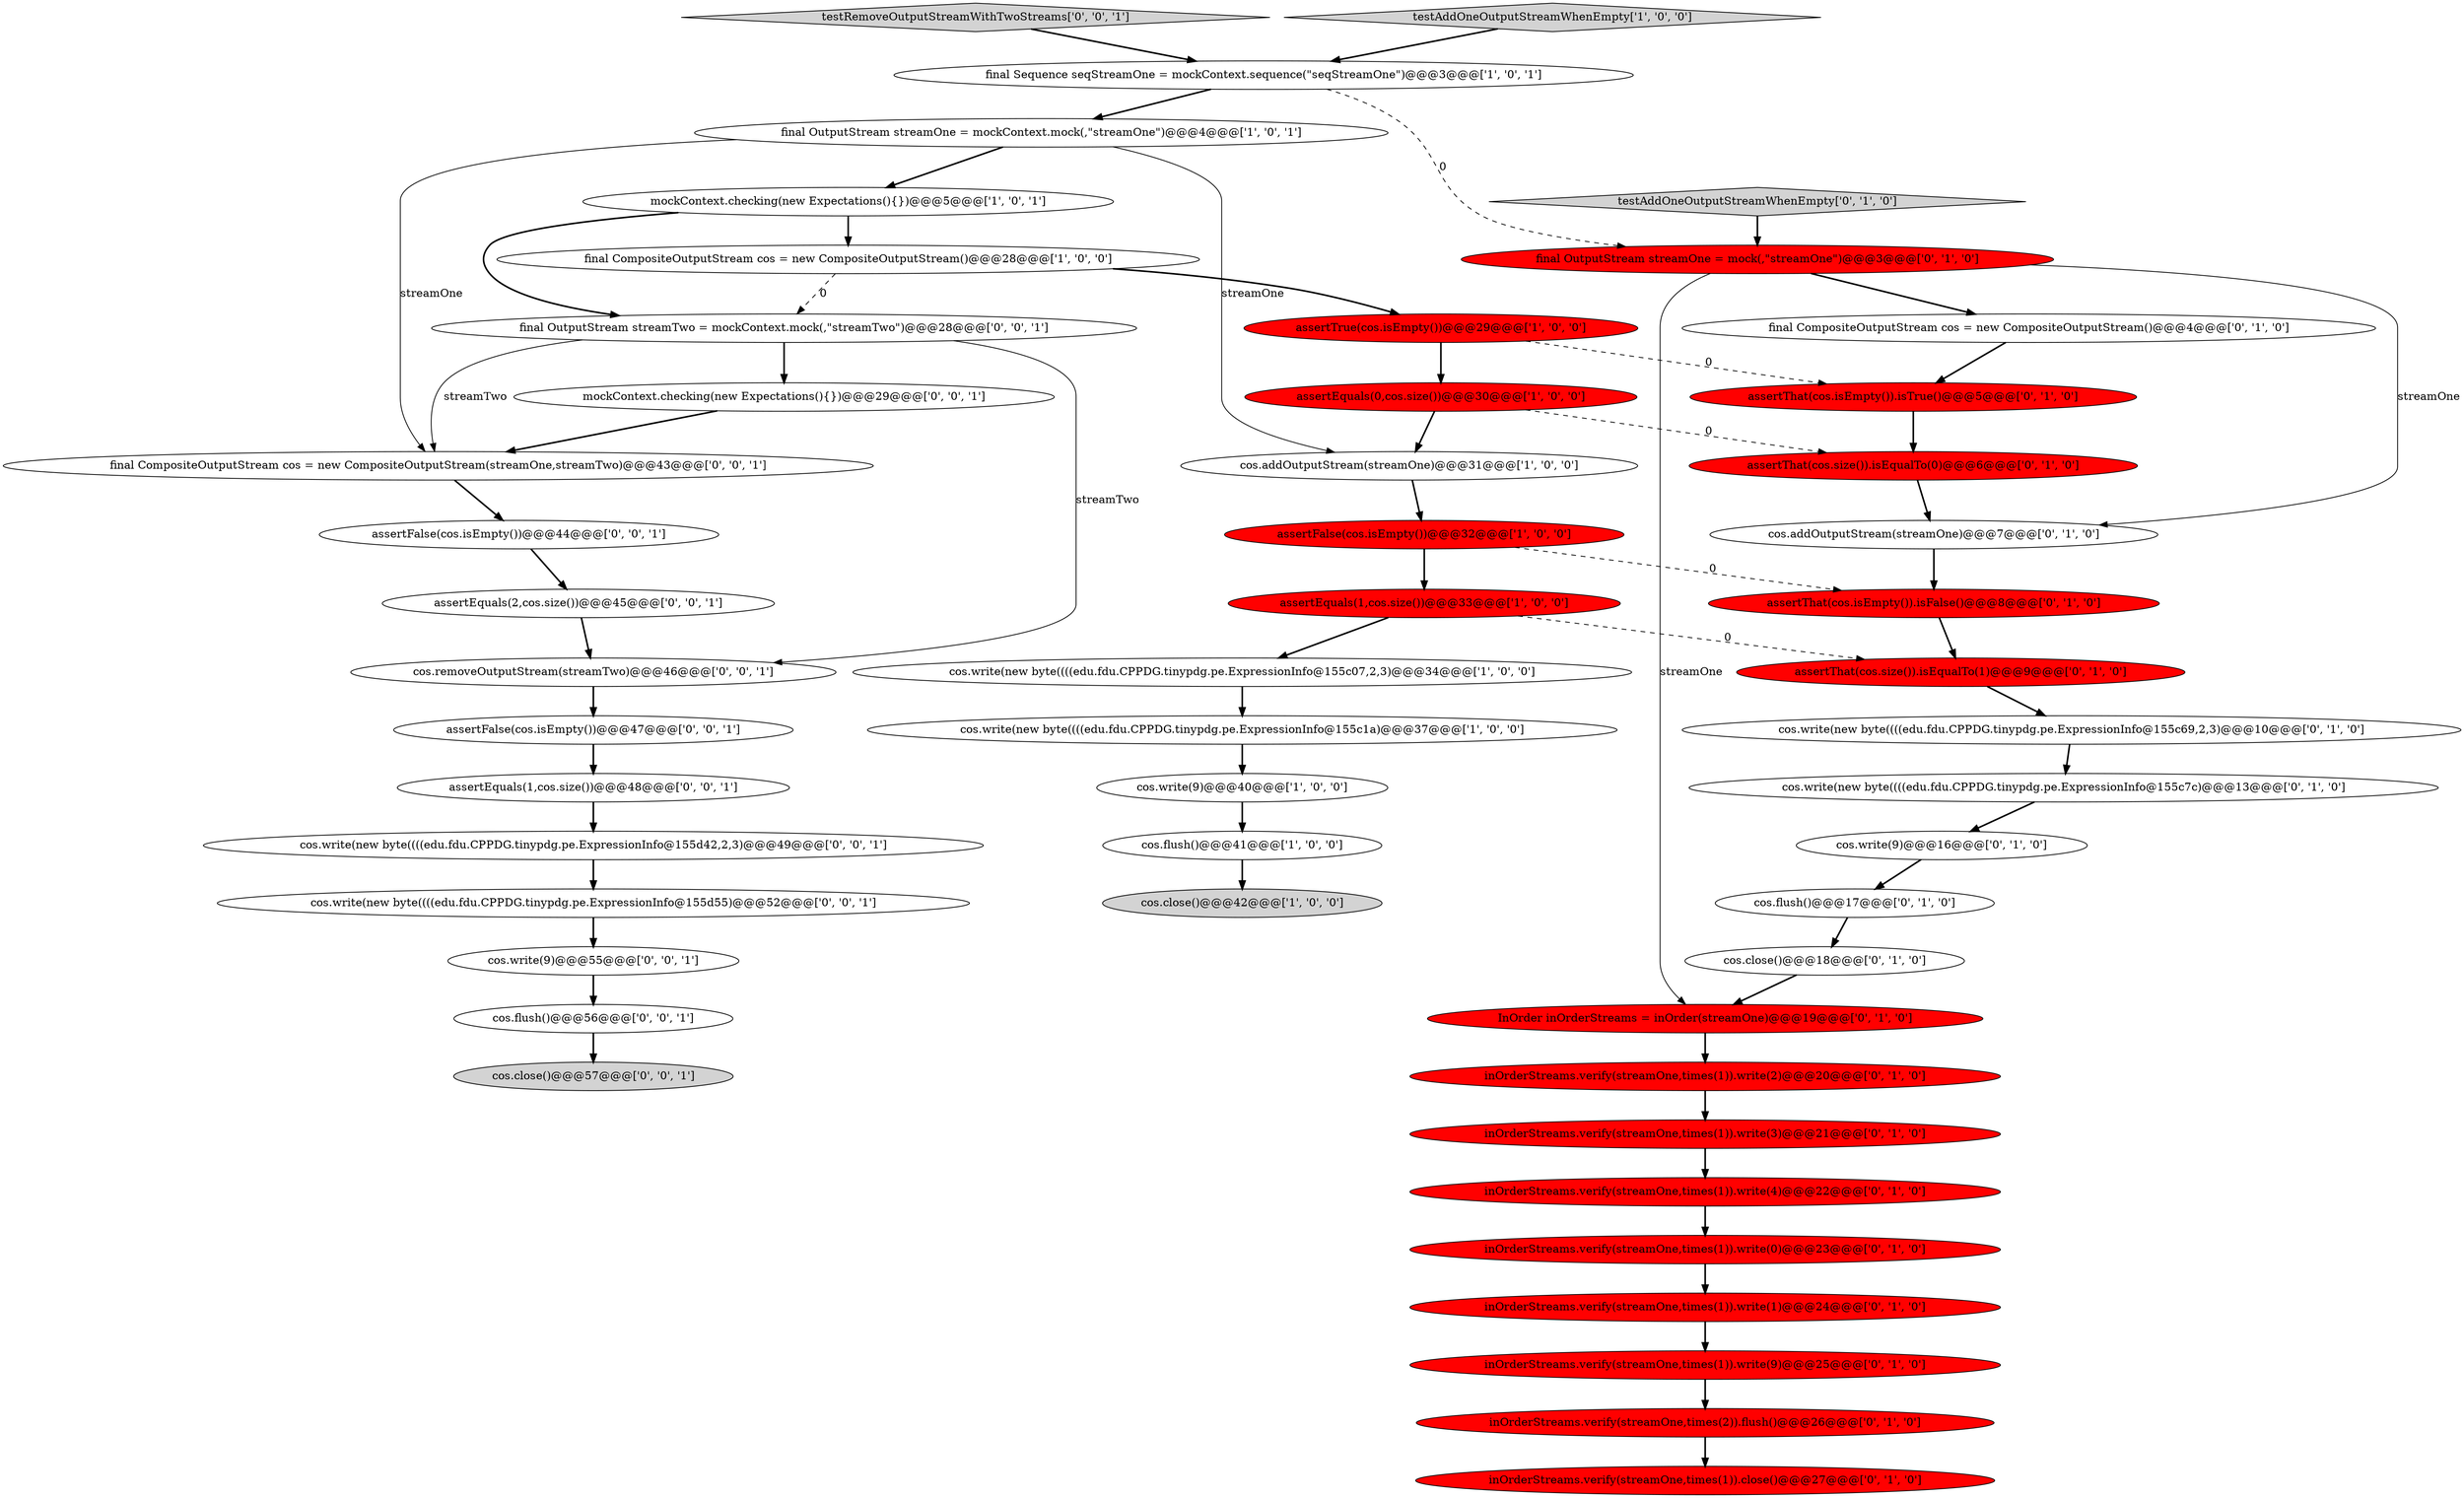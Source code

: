 digraph {
47 [style = filled, label = "cos.flush()@@@56@@@['0', '0', '1']", fillcolor = white, shape = ellipse image = "AAA0AAABBB3BBB"];
3 [style = filled, label = "assertEquals(1,cos.size())@@@33@@@['1', '0', '0']", fillcolor = red, shape = ellipse image = "AAA1AAABBB1BBB"];
45 [style = filled, label = "cos.write(9)@@@55@@@['0', '0', '1']", fillcolor = white, shape = ellipse image = "AAA0AAABBB3BBB"];
4 [style = filled, label = "assertEquals(0,cos.size())@@@30@@@['1', '0', '0']", fillcolor = red, shape = ellipse image = "AAA1AAABBB1BBB"];
2 [style = filled, label = "final OutputStream streamOne = mockContext.mock(,\"streamOne\")@@@4@@@['1', '0', '1']", fillcolor = white, shape = ellipse image = "AAA0AAABBB1BBB"];
12 [style = filled, label = "cos.flush()@@@41@@@['1', '0', '0']", fillcolor = white, shape = ellipse image = "AAA0AAABBB1BBB"];
31 [style = filled, label = "inOrderStreams.verify(streamOne,times(1)).write(1)@@@24@@@['0', '1', '0']", fillcolor = red, shape = ellipse image = "AAA1AAABBB2BBB"];
43 [style = filled, label = "final OutputStream streamTwo = mockContext.mock(,\"streamTwo\")@@@28@@@['0', '0', '1']", fillcolor = white, shape = ellipse image = "AAA0AAABBB3BBB"];
46 [style = filled, label = "final CompositeOutputStream cos = new CompositeOutputStream(streamOne,streamTwo)@@@43@@@['0', '0', '1']", fillcolor = white, shape = ellipse image = "AAA0AAABBB3BBB"];
50 [style = filled, label = "testRemoveOutputStreamWithTwoStreams['0', '0', '1']", fillcolor = lightgray, shape = diamond image = "AAA0AAABBB3BBB"];
13 [style = filled, label = "final Sequence seqStreamOne = mockContext.sequence(\"seqStreamOne\")@@@3@@@['1', '0', '1']", fillcolor = white, shape = ellipse image = "AAA0AAABBB1BBB"];
1 [style = filled, label = "cos.write(new byte((((edu.fdu.CPPDG.tinypdg.pe.ExpressionInfo@155c07,2,3)@@@34@@@['1', '0', '0']", fillcolor = white, shape = ellipse image = "AAA0AAABBB1BBB"];
42 [style = filled, label = "assertEquals(2,cos.size())@@@45@@@['0', '0', '1']", fillcolor = white, shape = ellipse image = "AAA0AAABBB3BBB"];
17 [style = filled, label = "assertThat(cos.size()).isEqualTo(0)@@@6@@@['0', '1', '0']", fillcolor = red, shape = ellipse image = "AAA1AAABBB2BBB"];
44 [style = filled, label = "cos.write(new byte((((edu.fdu.CPPDG.tinypdg.pe.ExpressionInfo@155d42,2,3)@@@49@@@['0', '0', '1']", fillcolor = white, shape = ellipse image = "AAA0AAABBB3BBB"];
38 [style = filled, label = "assertFalse(cos.isEmpty())@@@44@@@['0', '0', '1']", fillcolor = white, shape = ellipse image = "AAA0AAABBB3BBB"];
48 [style = filled, label = "assertFalse(cos.isEmpty())@@@47@@@['0', '0', '1']", fillcolor = white, shape = ellipse image = "AAA0AAABBB3BBB"];
11 [style = filled, label = "cos.addOutputStream(streamOne)@@@31@@@['1', '0', '0']", fillcolor = white, shape = ellipse image = "AAA0AAABBB1BBB"];
37 [style = filled, label = "cos.close()@@@57@@@['0', '0', '1']", fillcolor = lightgray, shape = ellipse image = "AAA0AAABBB3BBB"];
24 [style = filled, label = "testAddOneOutputStreamWhenEmpty['0', '1', '0']", fillcolor = lightgray, shape = diamond image = "AAA0AAABBB2BBB"];
28 [style = filled, label = "cos.flush()@@@17@@@['0', '1', '0']", fillcolor = white, shape = ellipse image = "AAA0AAABBB2BBB"];
29 [style = filled, label = "assertThat(cos.isEmpty()).isTrue()@@@5@@@['0', '1', '0']", fillcolor = red, shape = ellipse image = "AAA1AAABBB2BBB"];
34 [style = filled, label = "InOrder inOrderStreams = inOrder(streamOne)@@@19@@@['0', '1', '0']", fillcolor = red, shape = ellipse image = "AAA1AAABBB2BBB"];
0 [style = filled, label = "cos.write(new byte((((edu.fdu.CPPDG.tinypdg.pe.ExpressionInfo@155c1a)@@@37@@@['1', '0', '0']", fillcolor = white, shape = ellipse image = "AAA0AAABBB1BBB"];
10 [style = filled, label = "assertTrue(cos.isEmpty())@@@29@@@['1', '0', '0']", fillcolor = red, shape = ellipse image = "AAA1AAABBB1BBB"];
14 [style = filled, label = "final CompositeOutputStream cos = new CompositeOutputStream()@@@28@@@['1', '0', '0']", fillcolor = white, shape = ellipse image = "AAA0AAABBB1BBB"];
41 [style = filled, label = "mockContext.checking(new Expectations(){})@@@29@@@['0', '0', '1']", fillcolor = white, shape = ellipse image = "AAA0AAABBB3BBB"];
18 [style = filled, label = "cos.write(new byte((((edu.fdu.CPPDG.tinypdg.pe.ExpressionInfo@155c7c)@@@13@@@['0', '1', '0']", fillcolor = white, shape = ellipse image = "AAA0AAABBB2BBB"];
5 [style = filled, label = "assertFalse(cos.isEmpty())@@@32@@@['1', '0', '0']", fillcolor = red, shape = ellipse image = "AAA1AAABBB1BBB"];
16 [style = filled, label = "inOrderStreams.verify(streamOne,times(1)).write(0)@@@23@@@['0', '1', '0']", fillcolor = red, shape = ellipse image = "AAA1AAABBB2BBB"];
49 [style = filled, label = "cos.write(new byte((((edu.fdu.CPPDG.tinypdg.pe.ExpressionInfo@155d55)@@@52@@@['0', '0', '1']", fillcolor = white, shape = ellipse image = "AAA0AAABBB3BBB"];
23 [style = filled, label = "inOrderStreams.verify(streamOne,times(1)).close()@@@27@@@['0', '1', '0']", fillcolor = red, shape = ellipse image = "AAA1AAABBB2BBB"];
32 [style = filled, label = "final OutputStream streamOne = mock(,\"streamOne\")@@@3@@@['0', '1', '0']", fillcolor = red, shape = ellipse image = "AAA1AAABBB2BBB"];
6 [style = filled, label = "testAddOneOutputStreamWhenEmpty['1', '0', '0']", fillcolor = lightgray, shape = diamond image = "AAA0AAABBB1BBB"];
26 [style = filled, label = "cos.write(new byte((((edu.fdu.CPPDG.tinypdg.pe.ExpressionInfo@155c69,2,3)@@@10@@@['0', '1', '0']", fillcolor = white, shape = ellipse image = "AAA0AAABBB2BBB"];
40 [style = filled, label = "assertEquals(1,cos.size())@@@48@@@['0', '0', '1']", fillcolor = white, shape = ellipse image = "AAA0AAABBB3BBB"];
35 [style = filled, label = "final CompositeOutputStream cos = new CompositeOutputStream()@@@4@@@['0', '1', '0']", fillcolor = white, shape = ellipse image = "AAA0AAABBB2BBB"];
7 [style = filled, label = "mockContext.checking(new Expectations(){})@@@5@@@['1', '0', '1']", fillcolor = white, shape = ellipse image = "AAA0AAABBB1BBB"];
36 [style = filled, label = "cos.write(9)@@@16@@@['0', '1', '0']", fillcolor = white, shape = ellipse image = "AAA0AAABBB2BBB"];
15 [style = filled, label = "cos.close()@@@18@@@['0', '1', '0']", fillcolor = white, shape = ellipse image = "AAA0AAABBB2BBB"];
8 [style = filled, label = "cos.write(9)@@@40@@@['1', '0', '0']", fillcolor = white, shape = ellipse image = "AAA0AAABBB1BBB"];
27 [style = filled, label = "inOrderStreams.verify(streamOne,times(1)).write(3)@@@21@@@['0', '1', '0']", fillcolor = red, shape = ellipse image = "AAA1AAABBB2BBB"];
20 [style = filled, label = "inOrderStreams.verify(streamOne,times(1)).write(9)@@@25@@@['0', '1', '0']", fillcolor = red, shape = ellipse image = "AAA1AAABBB2BBB"];
21 [style = filled, label = "inOrderStreams.verify(streamOne,times(1)).write(2)@@@20@@@['0', '1', '0']", fillcolor = red, shape = ellipse image = "AAA1AAABBB2BBB"];
30 [style = filled, label = "assertThat(cos.isEmpty()).isFalse()@@@8@@@['0', '1', '0']", fillcolor = red, shape = ellipse image = "AAA1AAABBB2BBB"];
25 [style = filled, label = "cos.addOutputStream(streamOne)@@@7@@@['0', '1', '0']", fillcolor = white, shape = ellipse image = "AAA0AAABBB2BBB"];
39 [style = filled, label = "cos.removeOutputStream(streamTwo)@@@46@@@['0', '0', '1']", fillcolor = white, shape = ellipse image = "AAA0AAABBB3BBB"];
9 [style = filled, label = "cos.close()@@@42@@@['1', '0', '0']", fillcolor = lightgray, shape = ellipse image = "AAA0AAABBB1BBB"];
19 [style = filled, label = "assertThat(cos.size()).isEqualTo(1)@@@9@@@['0', '1', '0']", fillcolor = red, shape = ellipse image = "AAA1AAABBB2BBB"];
33 [style = filled, label = "inOrderStreams.verify(streamOne,times(2)).flush()@@@26@@@['0', '1', '0']", fillcolor = red, shape = ellipse image = "AAA1AAABBB2BBB"];
22 [style = filled, label = "inOrderStreams.verify(streamOne,times(1)).write(4)@@@22@@@['0', '1', '0']", fillcolor = red, shape = ellipse image = "AAA1AAABBB2BBB"];
5->3 [style = bold, label=""];
32->35 [style = bold, label=""];
17->25 [style = bold, label=""];
49->45 [style = bold, label=""];
46->38 [style = bold, label=""];
39->48 [style = bold, label=""];
29->17 [style = bold, label=""];
28->15 [style = bold, label=""];
35->29 [style = bold, label=""];
3->1 [style = bold, label=""];
15->34 [style = bold, label=""];
4->17 [style = dashed, label="0"];
21->27 [style = bold, label=""];
22->16 [style = bold, label=""];
25->30 [style = bold, label=""];
32->34 [style = solid, label="streamOne"];
24->32 [style = bold, label=""];
42->39 [style = bold, label=""];
26->18 [style = bold, label=""];
36->28 [style = bold, label=""];
14->10 [style = bold, label=""];
2->11 [style = solid, label="streamOne"];
18->36 [style = bold, label=""];
47->37 [style = bold, label=""];
1->0 [style = bold, label=""];
44->49 [style = bold, label=""];
50->13 [style = bold, label=""];
2->46 [style = solid, label="streamOne"];
10->29 [style = dashed, label="0"];
12->9 [style = bold, label=""];
38->42 [style = bold, label=""];
27->22 [style = bold, label=""];
48->40 [style = bold, label=""];
20->33 [style = bold, label=""];
13->32 [style = dashed, label="0"];
7->14 [style = bold, label=""];
33->23 [style = bold, label=""];
3->19 [style = dashed, label="0"];
30->19 [style = bold, label=""];
11->5 [style = bold, label=""];
43->46 [style = solid, label="streamTwo"];
14->43 [style = dashed, label="0"];
19->26 [style = bold, label=""];
16->31 [style = bold, label=""];
6->13 [style = bold, label=""];
0->8 [style = bold, label=""];
32->25 [style = solid, label="streamOne"];
45->47 [style = bold, label=""];
10->4 [style = bold, label=""];
7->43 [style = bold, label=""];
43->41 [style = bold, label=""];
41->46 [style = bold, label=""];
2->7 [style = bold, label=""];
31->20 [style = bold, label=""];
4->11 [style = bold, label=""];
8->12 [style = bold, label=""];
34->21 [style = bold, label=""];
43->39 [style = solid, label="streamTwo"];
40->44 [style = bold, label=""];
5->30 [style = dashed, label="0"];
13->2 [style = bold, label=""];
}
